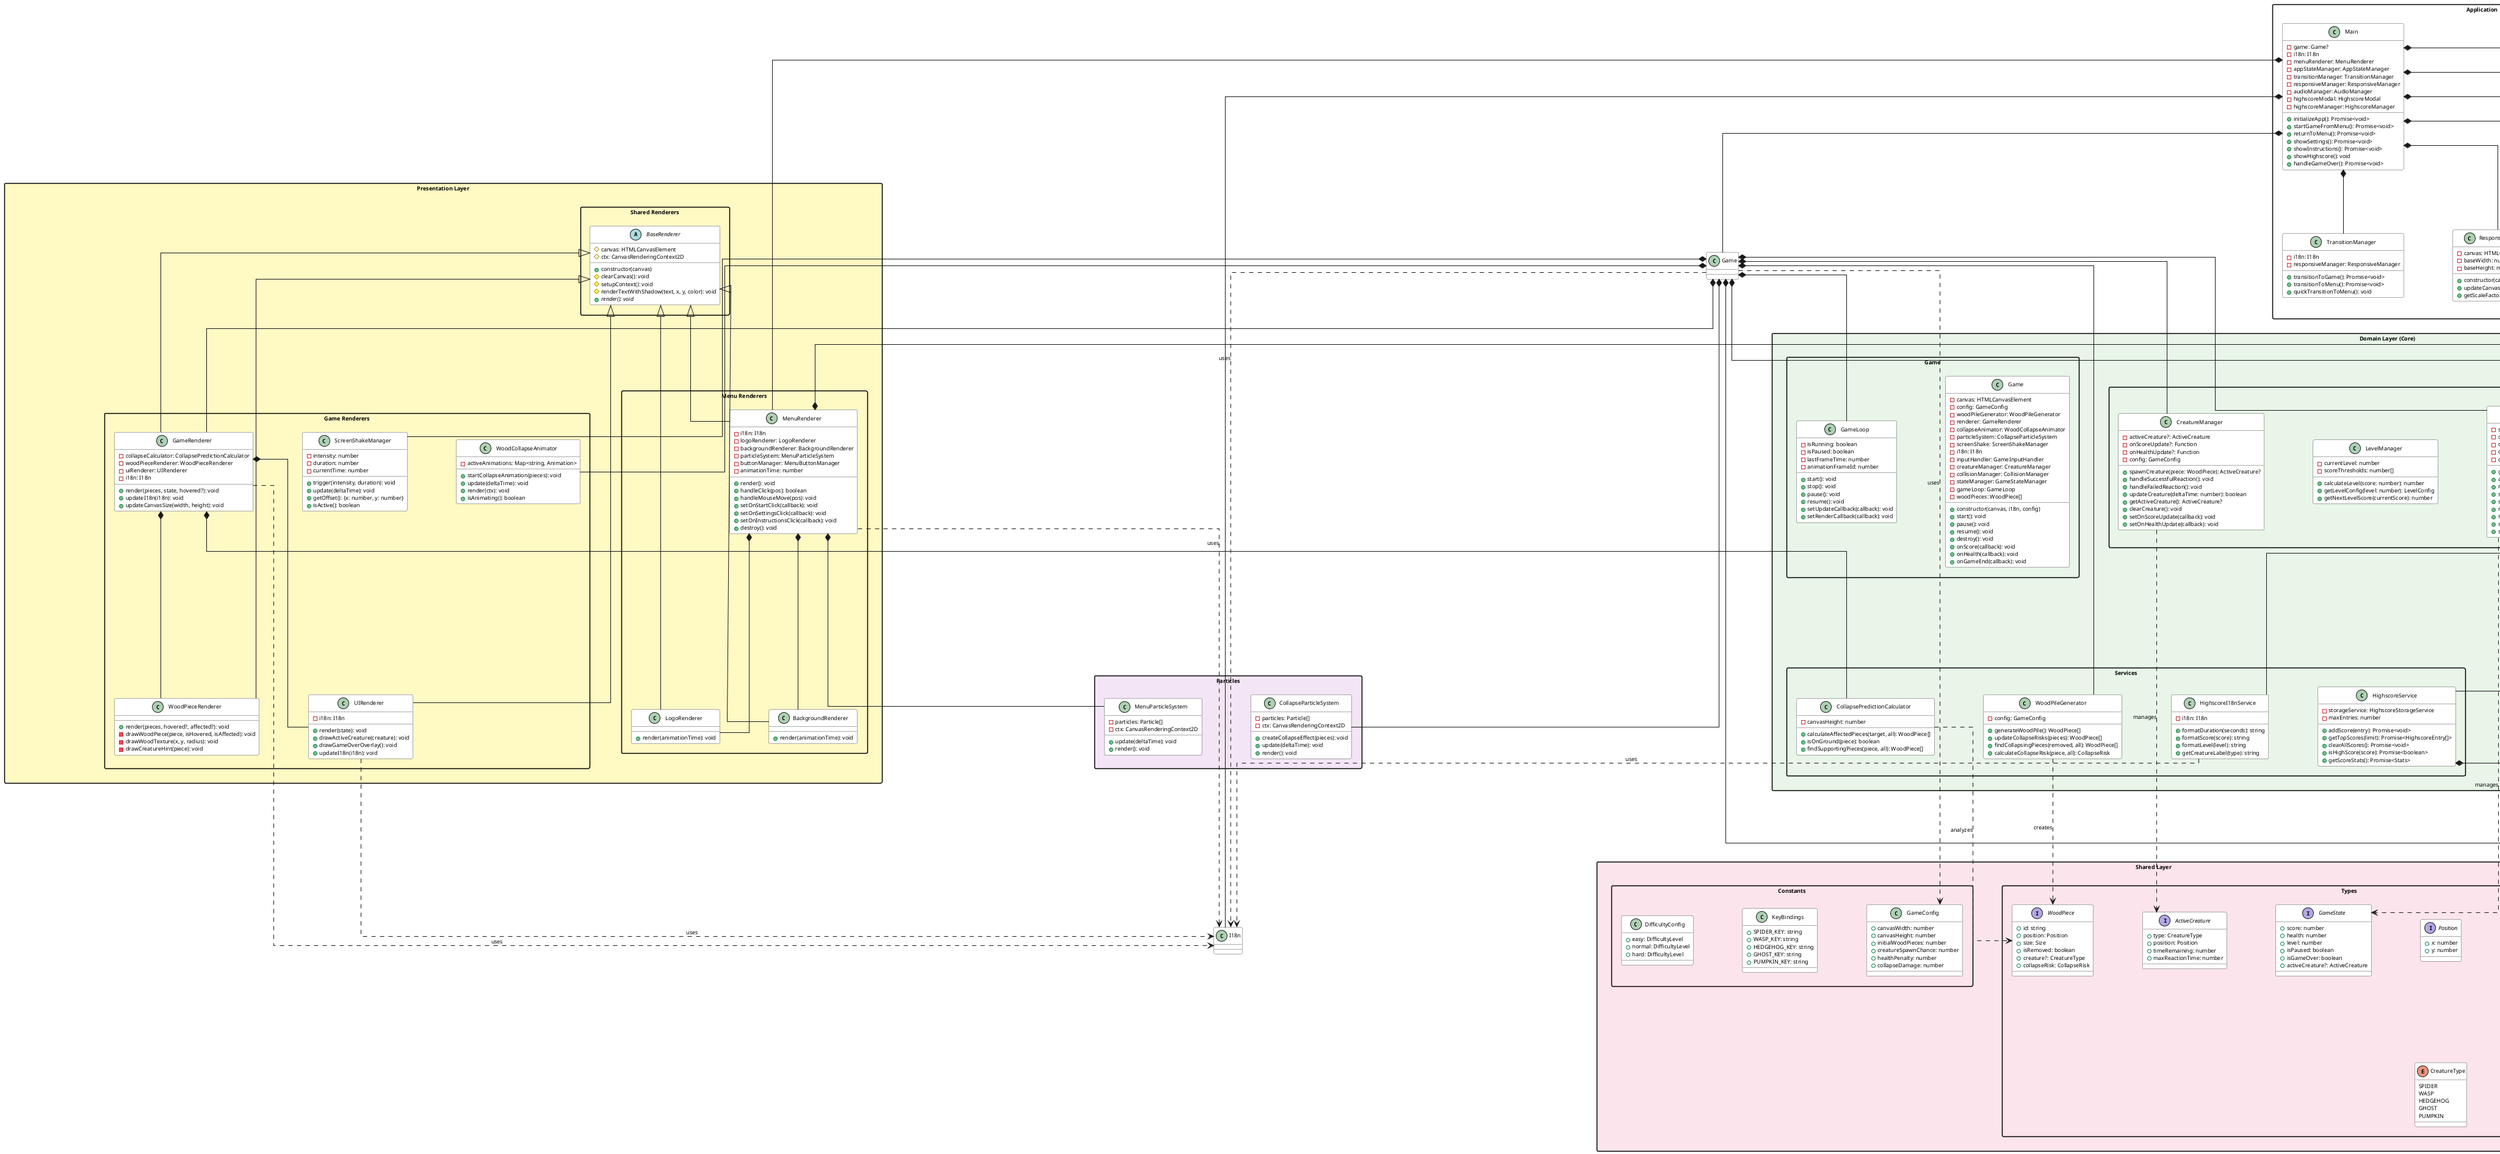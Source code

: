 @startuml Within_the_Woodpile_Architecture_2025

!define DOMAIN #E8F5E8
!define INFRASTRUCTURE #E1F5FE
!define PRESENTATION #FFF9C4
!define SHARED #FCE4EC
!define PARTICLES #F3E5F5
!define UI #FFECB3
!define AUDIO #E8EAF6

skinparam packageStyle rectangle
skinparam defaultFontSize 9
skinparam classBackgroundColor White
skinparam classBorderColor #555
skinparam packageBackgroundColor transparent
skinparam linetype ortho
skinparam nodesep 80
skinparam ranksep 80

' ==================== SHARED LAYER ====================
package "Shared Layer" SHARED {
    package "Types" {
        interface Position {
            +x: number
            +y: number
        }
        
        interface Size {
            +width: number
            +height: number
        }
        
        interface WoodPiece {
            +id: string
            +position: Position
            +size: Size
            +isRemoved: boolean
            +creature?: CreatureType
            +collapseRisk: CollapseRisk
        }
        
        interface GameState {
            +score: number
            +health: number
            +level: number
            +isPaused: boolean
            +isGameOver: boolean
            +activeCreature?: ActiveCreature
        }
        
        interface ActiveCreature {
            +type: CreatureType
            +position: Position
            +timeRemaining: number
            +maxReactionTime: number
        }
        
        interface HighscoreEntry {
            +id: string
            +playerName: string
            +score: number
            +level: number
            +playDuration: number
            +timestamp: number
        }
        
        enum CreatureType {
            SPIDER
            WASP
            HEDGEHOG
            GHOST
            PUMPKIN
        }
        
        enum CollapseRisk {
            NONE
            LOW
            MEDIUM
            HIGH
        }
        
        enum MenuState {
            MAIN_MENU
            GAME
            SETTINGS
            INSTRUCTIONS
        }
    }
    
    package "Constants" {
        class GameConfig {
            +canvasWidth: number
            +canvasHeight: number
            +initialWoodPieces: number
            +creatureSpawnChance: number
            +healthPenalty: number
            +collapseDamage: number
        }
        
        class KeyBindings {
            +SPIDER_KEY: string
            +WASP_KEY: string
            +HEDGEHOG_KEY: string
            +GHOST_KEY: string
            +PUMPKIN_KEY: string
        }
        
        class DifficultyConfig {
            +easy: DifficultyLevel
            +normal: DifficultyLevel
            +hard: DifficultyLevel
        }
    }
}

' ==================== DOMAIN LAYER (CORE) ====================
package "Domain Layer (Core)" DOMAIN {
    package "Game" {
        class Game {
            -canvas: HTMLCanvasElement
            -config: GameConfig
            -woodPileGenerator: WoodPileGenerator
            -renderer: GameRenderer
            -collapseAnimator: WoodCollapseAnimator
            -particleSystem: CollapseParticleSystem
            -screenShake: ScreenShakeManager
            -i18n: I18n
            -inputHandler: GameInputHandler
            -creatureManager: CreatureManager
            -collisionManager: CollisionManager
            -stateManager: GameStateManager
            -gameLoop: GameLoop
            -woodPieces: WoodPiece[]
            
            +constructor(canvas, i18n, config)
            +start(): void
            +pause(): void
            +resume(): void
            +destroy(): void
            +onScore(callback): void
            +onHealth(callback): void
            +onGameEnd(callback): void
        }
        
        class GameLoop {
            -isRunning: boolean
            -isPaused: boolean
            -lastFrameTime: number
            -animationFrameId: number
            
            +start(): void
            +stop(): void
            +pause(): void
            +resume(): void
            +setUpdateCallback(callback): void
            +setRenderCallback(callback): void
        }
    }
    
    package "Managers" {
        class GameStateManager {
            -state: GameState
            -onScoreUpdate?: Function
            -onHealthUpdate?: Function
            -onGameEnd?: Function
            -onLevelUp?: Function
            
            +getState(): GameState
            +addScore(points: number): void
            +reduceHealth(damage: number): void
            +setLevel(level: number): void
            +setGameOver(): void
            +reset(): void
            +setOnScoreUpdate(callback): void
            +setOnHealthUpdate(callback): void
            +setOnGameEnd(callback): void
        }
        
        class CreatureManager {
            -activeCreature?: ActiveCreature
            -onScoreUpdate?: Function
            -onHealthUpdate?: Function
            -config: GameConfig
            
            +spawnCreature(piece: WoodPiece): ActiveCreature?
            +handleSuccessfulReaction(): void
            +handleFailedReaction(): void
            +updateCreature(deltaTime: number): boolean
            +getActiveCreature(): ActiveCreature?
            +clearCreature(): void
            +setOnScoreUpdate(callback): void
            +setOnHealthUpdate(callback): void
        }
        
        class CollisionManager {
            -config: GameConfig
            -woodPileGenerator: WoodPileGenerator
            
            +constructor(config, generator)
            +getWoodPieceAtPosition(pos, pieces): WoodPiece?
            +isPointInCircle(point, center, radius): boolean
        }
        
        class LevelManager {
            -currentLevel: number
            -scoreThresholds: number[]
            
            +calculateLevel(score: number): number
            +getLevelConfig(level: number): LevelConfig
            +getNextLevelScore(currentScore): number
        }
        
        class HighscoreManager {
            -service: HighscoreService
            -i18nService: HighscoreI18nService
            
            +constructor(service, i18nService)
            +getTopScores(limit): Promise<HighscoreEntry[]>
            +addScore(entry): Promise<void>
            +isHighScore(score): Promise<boolean>
            +formatScore(entry): string
            +formatDuration(seconds): string
        }
    }
    
    package "Services" {
        class WoodPileGenerator {
            -config: GameConfig
            
            +generateWoodPile(): WoodPiece[]
            +updateCollapseRisks(pieces): WoodPiece[]
            +findCollapsingPieces(removed, all): WoodPiece[]
            +calculateCollapseRisk(piece, all): CollapseRisk
        }
        
        class CollapsePredictionCalculator {
            -canvasHeight: number
            
            +calculateAffectedPieces(target, all): WoodPiece[]
            +isOnGround(piece): boolean
            +findSupportingPieces(piece, all): WoodPiece[]
        }
        
        class HighscoreService {
            -storageService: HighscoreStorageService
            -maxEntries: number
            
            +addScore(entry): Promise<void>
            +getTopScores(limit): Promise<HighscoreEntry[]>
            +clearAllScores(): Promise<void>
            +isHighScore(score): Promise<boolean>
            +getScoreStats(): Promise<Stats>
        }
        
        class HighscoreI18nService {
            -i18n: I18n
            
            +formatDuration(seconds): string
            +formatScore(score): string
            +formatLevel(level): string
            +getCreatureLabel(type): string
        }
    }
}

' ==================== INFRASTRUCTURE LAYER ====================
package "Infrastructure Layer" INFRASTRUCTURE {
    package "I18n" {
        class I18n {
            -currentLanguage: string
            -translations: Map<string, any>
            
            +initialize(): Promise<void>
            +loadLanguage(lang: string): Promise<void>
            +translate(key: string): string
            +getCurrentLanguage(): string
            +updateUI(): void
        }
    }
    
    package "Input" {
        interface InputHandler {
            +setupEventListeners(): void
            +cleanup(): void
        }
        
        class GameInputHandler {
            -canvas: HTMLCanvasElement
            -callbacks: GameInputCallbacks
            
            +setOnWoodPieceClick(callback): void
            +setOnSuccessfulCreatureReaction(callback): void
            +setOnGameRestart(callback): void
            +cleanup(): void
        }
        
        interface GameInputCallbacks {
            +onWoodPieceClick?: Function
            +onSuccessfulCreatureReaction?: Function
            +onGameRestart?: Function
        }
    }
    
    package "Storage" {
        interface StorageService {
            +save(key, data): Promise<void>
            +load(key): Promise<any>
            +remove(key): Promise<void>
        }
        
        class LocalStorageService {
            +save(key, data): Promise<void>
            +load(key): Promise<any>
            +remove(key): Promise<void>
        }
        
        class HighscoreStorageService {
            -storage: LocalStorageService
            -key: string
            
            +saveScores(scores): Promise<void>
            +loadScores(): Promise<HighscoreEntry[]>
            +clearScores(): Promise<void>
        }
        
        class GameDataRepository {
            -storageService: StorageService
            
            +saveGameState(state): Promise<void>
            +loadGameState(): Promise<GameState?>
            +saveSettings(settings): Promise<void>
            +loadSettings(): Promise<any>
        }
    }
    
    package "Audio" AUDIO {
        class AudioManager {
            -audioSettings: AudioSettings
            -soundService: SoundService
            -isInitialized: boolean
            -soundAssets: Map<string, AudioAsset>
            
            +initialize(): Promise<void>
            +playSound(event, config?): Promise<void>
            +playBackgroundMusic(event): Promise<void>
            +stopBackgroundMusic(): void
            +updateSettings(settings): void
            +getSettings(): AudioSettingsData
            +resetSettings(): void
            +pauseAll(): void
            +resumeAll(): void
            +destroy(): void
            +playUIClick(): void
            +playUIHover(): void
            +playWoodPickup(): void
            +playWoodCollapse(): void
            +playCreatureAppear(): void
            +playCreatureSuccess(): void
            +playCreatureFail(): void
        }
        
        class AudioSettings {
            -masterVolume: number
            -soundsEnabled: boolean
            -musicEnabled: boolean
            -uiSoundsEnabled: boolean
            -listeners: Function[]
            
            +getMasterVolume(): number
            +setMasterVolume(volume): void
            +areSoundsEnabled(): boolean
            +setSoundsEnabled(enabled): void
            +isMusicEnabled(): boolean
            +setMusicEnabled(enabled): void
            +areUISoundsEnabled(): boolean
            +setUISoundsEnabled(enabled): void
            +getEffectiveVolume(): number
            +resetToDefaults(): void
            +addChangeListener(listener): void
        }
        
        class SoundService {
            -audioSettings: AudioSettings
            -audioCache: Map<string, HTMLAudioElement>
            -playingSounds: Map<string, PlayingSoundInfo>
            -audioContext: AudioContext?
            
            +loadSound(asset): Promise<HTMLAudioElement>
            +playSound(soundId, config?): Promise<string?>
            +stopSound(playId): void
            +stopAllSounds(): void
            +preloadSounds(assets): Promise<void>
            +destroy(): void
        }
        
        enum SoundEvent {
            UI_CLICK
            UI_HOVER
            WOOD_PICKUP
            WOOD_COLLAPSE
            CREATURE_APPEAR
            CREATURE_SUCCESS
            CREATURE_FAIL
            MENU_MUSIC
            GAME_MUSIC
            GAME_OVER_MUSIC
        }
        
        interface AudioAsset {
            +id: string
            +url: string
            +category: AudioCategory
            +volume?: number
            +loop?: boolean
        }
        
        enum AudioCategory {
            MUSIC
            SFX
            UI
            AMBIENT
        }
    }
}

' ==================== PRESENTATION LAYER ====================
package "Presentation Layer" PRESENTATION {
    package "Shared Renderers" {
        abstract class BaseRenderer {
            #canvas: HTMLCanvasElement
            #ctx: CanvasRenderingContext2D
            
            +constructor(canvas)
            #clearCanvas(): void
            #setupContext(): void
            #renderTextWithShadow(text, x, y, color): void
            +{abstract} render(): void
        }
    }
    
    package "Game Renderers" {
        class GameRenderer {
            -collapseCalculator: CollapsePredictionCalculator
            -woodPieceRenderer: WoodPieceRenderer
            -uiRenderer: UIRenderer
            -i18n: I18n
            
            +render(pieces, state, hovered?): void
            +updateI18n(i18n): void
            +updateCanvasSize(width, height): void
        }
        
        class WoodPieceRenderer {
            +render(pieces, hovered?, affected?): void
            -drawWoodPiece(piece, isHovered, isAffected): void
            -drawWoodTexture(x, y, radius): void
            -drawCreatureHint(piece): void
        }
        
        class UIRenderer {
            -i18n: I18n
            
            +render(state): void
            +drawActiveCreature(creature): void
            +drawGameOverOverlay(): void
            +updateI18n(i18n): void
        }
        
        class WoodCollapseAnimator {
            -activeAnimations: Map<string, Animation>
            
            +startCollapseAnimation(pieces): void
            +update(deltaTime): void
            +render(ctx): void
            +isAnimating(): boolean
        }
        
        class ScreenShakeManager {
            -intensity: number
            -duration: number
            -currentTime: number
            
            +trigger(intensity, duration): void
            +update(deltaTime): void
            +getOffset(): {x: number, y: number}
            +isActive(): boolean
        }
    }
    
    package "Menu Renderers" {
        class MenuRenderer {
            -i18n: I18n
            -logoRenderer: LogoRenderer
            -backgroundRenderer: BackgroundRenderer
            -particleSystem: MenuParticleSystem
            -buttonManager: MenuButtonManager
            -animationTime: number
            
            +render(): void
            +handleClick(pos): boolean
            +handleMouseMove(pos): void
            +setOnStartClick(callback): void
            +setOnSettingsClick(callback): void
            +setOnInstructionsClick(callback): void
            +destroy(): void
        }
        
        class LogoRenderer {
            +render(animationTime): void
        }
        
        class BackgroundRenderer {
            +render(animationTime): void
        }
    }
}

' ==================== PARTICLES ====================
package "Particles" PARTICLES {
    class CollapseParticleSystem {
        -particles: Particle[]
        -ctx: CanvasRenderingContext2D
        
        +createCollapseEffect(pieces): void
        +update(deltaTime): void
        +render(): void
    }
    
    class MenuParticleSystem {
        -particles: Particle[]
        -ctx: CanvasRenderingContext2D
        
        +update(deltaTime): void
        +render(): void
    }
}

' ==================== UI COMPONENTS ====================
package "UI Components" UI {
    class HighscoreModal {
        -manager: HighscoreManager
        -i18n: I18n
        -overlay: HTMLElement
        -table: HighscoreTable
        -statistics: StatisticsPanel
        -addScoreDialog: AddScoreDialog
        
        +show(): void
        +hide(): void
        +showAddScoreDialog(score, level, duration): Promise<void>
    }
    
    class HighscoreTable {
        -container: HTMLElement
        -i18n: I18n
        
        +render(scores): void
        +highlight(scoreId): void
    }
    
    class StatisticsPanel {
        -container: HTMLElement
        -i18n: I18n
        
        +render(stats): void
    }
    
    class AddScoreDialog {
        -overlay: HTMLElement
        -i18n: I18n
        
        +show(score, level, duration): Promise<string?>
        +hide(): void
    }
    
    class MenuButtonManager {
        -canvas: HTMLCanvasElement
        -buttons: Button[]
        
        +render(ctx): void
        +handleClick(pos): string?
        +handleMouseMove(pos): boolean
    }
}

' ==================== APPLICATION LAYER ====================
package "Application" {
    class Main {
        -game: Game?
        -i18n: I18n
        -menuRenderer: MenuRenderer
        -appStateManager: AppStateManager
        -transitionManager: TransitionManager
        -responsiveManager: ResponsiveManager
        -audioManager: AudioManager
        -highscoreModal: HighscoreModal
        -highscoreManager: HighscoreManager
        
        +initializeApp(): Promise<void>
        +startGameFromMenu(): Promise<void>
        +returnToMenu(): Promise<void>
        +showSettings(): Promise<void>
        +showInstructions(): Promise<void>
        +showHighscore(): void
        +handleGameOver(): Promise<void>
    }
    
    class AppStateManager {
        -currentState: MenuState
        -listeners: Function[]
        
        +getCurrentState(): MenuState
        +startGame(): void
        +returnToMainMenu(): void
        +showSettings(): void
        +showInstructions(): void
        +addListener(listener): void
    }
    
    class TransitionManager {
        -i18n: I18n
        -responsiveManager: ResponsiveManager
        
        +transitionToGame(): Promise<void>
        +transitionToMenu(): Promise<void>
        +quickTransitionToMenu(): void
    }
    
    class ResponsiveManager {
        -canvas: HTMLCanvasElement
        -baseWidth: number
        -baseHeight: number
        
        +constructor(canvas)
        +updateCanvasSize(): void
        +getScaleFactor(): number
    }
}

' ==================== RELATIONSHIPS ====================

' Inheritance
BaseRenderer <|-- GameRenderer
BaseRenderer <|-- WoodPieceRenderer
BaseRenderer <|-- UIRenderer
BaseRenderer <|-- MenuRenderer
BaseRenderer <|-- LogoRenderer
BaseRenderer <|-- BackgroundRenderer

' Interface implementation
InputHandler <|.. GameInputHandler
StorageService <|.. LocalStorageService

' Composition - Game
Game *-- GameLoop
Game *-- GameStateManager
Game *-- CreatureManager
Game *-- CollisionManager
Game *-- WoodPileGenerator
Game *-- GameRenderer
Game *-- GameInputHandler
Game *-- WoodCollapseAnimator
Game *-- CollapseParticleSystem
Game *-- ScreenShakeManager

' Composition - Managers
AudioManager *-- AudioSettings
AudioManager *-- SoundService
HighscoreManager *-- HighscoreService
HighscoreManager *-- HighscoreI18nService

' Composition - Renderers
GameRenderer *-- WoodPieceRenderer
GameRenderer *-- UIRenderer
GameRenderer *-- CollapsePredictionCalculator
MenuRenderer *-- LogoRenderer
MenuRenderer *-- BackgroundRenderer
MenuRenderer *-- MenuParticleSystem
MenuRenderer *-- MenuButtonManager

' Composition - UI
HighscoreModal *-- HighscoreTable
HighscoreModal *-- StatisticsPanel
HighscoreModal *-- AddScoreDialog
HighscoreModal *-- HighscoreManager

' Composition - Storage
HighscoreStorageService *-- LocalStorageService
GameDataRepository *-- StorageService
HighscoreService *-- HighscoreStorageService

' Composition - Main
Main *-- Game
Main *-- MenuRenderer
Main *-- AppStateManager
Main *-- TransitionManager
Main *-- ResponsiveManager
Main *-- AudioManager
Main *-- HighscoreModal
Main *-- HighscoreManager
Main *-- I18n

' Dependencies
Game ..> I18n : uses
Game ..> GameConfig : uses
GameRenderer ..> I18n : uses
UIRenderer ..> I18n : uses
MenuRenderer ..> I18n : uses
HighscoreI18nService ..> I18n : uses

WoodPileGenerator ..> WoodPiece : creates
CollapsePredictionCalculator ..> WoodPiece : analyzes
CreatureManager ..> ActiveCreature : manages
GameStateManager ..> GameState : manages

@enduml
